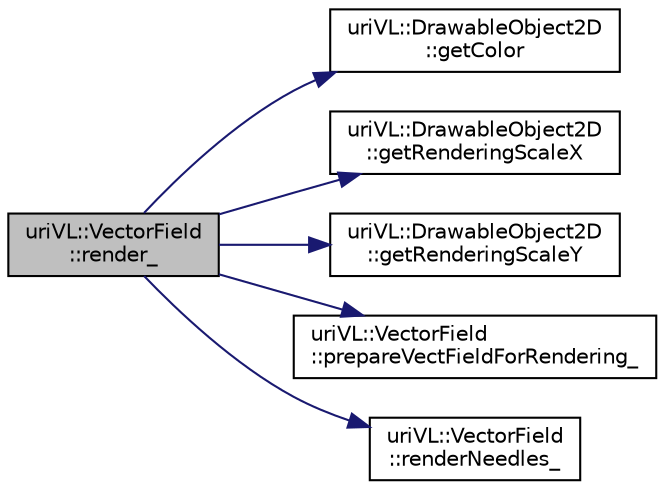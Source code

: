 digraph "uriVL::VectorField::render_"
{
  edge [fontname="Helvetica",fontsize="10",labelfontname="Helvetica",labelfontsize="10"];
  node [fontname="Helvetica",fontsize="10",shape=record];
  rankdir="LR";
  Node1 [label="uriVL::VectorField\l::render_",height=0.2,width=0.4,color="black", fillcolor="grey75", style="filled", fontcolor="black"];
  Node1 -> Node2 [color="midnightblue",fontsize="10",style="solid",fontname="Helvetica"];
  Node2 [label="uriVL::DrawableObject2D\l::getColor",height=0.2,width=0.4,color="black", fillcolor="white", style="filled",URL="$classuriVL_1_1DrawableObject2D.html#a767510477bc4af71387605d1418ea1d9",tooltip="Returns a read-only pointer to the object&#39;s color data. "];
  Node1 -> Node3 [color="midnightblue",fontsize="10",style="solid",fontname="Helvetica"];
  Node3 [label="uriVL::DrawableObject2D\l::getRenderingScaleX",height=0.2,width=0.4,color="black", fillcolor="white", style="filled",URL="$classuriVL_1_1DrawableObject2D.html#a04c9f82864357bfdab57e2511552331b",tooltip="Returns the horizontal rendering scale set for this object. "];
  Node1 -> Node4 [color="midnightblue",fontsize="10",style="solid",fontname="Helvetica"];
  Node4 [label="uriVL::DrawableObject2D\l::getRenderingScaleY",height=0.2,width=0.4,color="black", fillcolor="white", style="filled",URL="$classuriVL_1_1DrawableObject2D.html#a65b319f6134dfa96c08b00503e5dc279",tooltip="Returns the horizontal rendering scale set for this object. "];
  Node1 -> Node5 [color="midnightblue",fontsize="10",style="solid",fontname="Helvetica"];
  Node5 [label="uriVL::VectorField\l::prepareVectFieldForRendering_",height=0.2,width=0.4,color="black", fillcolor="white", style="filled",URL="$classuriVL_1_1VectorField.html#a0a3049bfdf62a8887372335d5adb78fa",tooltip="Computes the shifting and scaling factors to properly render the vectors as needles the next time ren..."];
  Node1 -> Node6 [color="midnightblue",fontsize="10",style="solid",fontname="Helvetica"];
  Node6 [label="uriVL::VectorField\l::renderNeedles_",height=0.2,width=0.4,color="black", fillcolor="white", style="filled",URL="$classuriVL_1_1VectorField.html#afb30008a7ddddbf1a08330ff83c97b4c",tooltip="Render the vector field as a regularly sampled array of needles. "];
}
